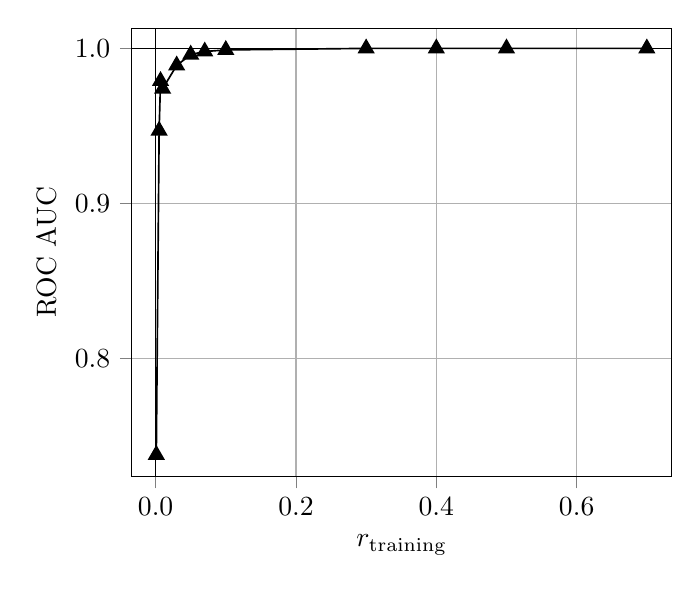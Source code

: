 % This file was created by matplotlib2tikz v0.6.18.
\begin{tikzpicture}

\begin{axis}[
tick align=outside,
tick pos=left,
x grid style={white!69.02!black},
xlabel={$r_\text{training}$},
xmajorgrids,
xmin=-0.034, xmax=0.735,
xtick={-0.2,0,0.2,0.4,0.6,0.8},
xticklabels={$-0.2$,$0.0$,$0.2$,$0.4$,$0.6$,$0.8$},
y grid style={white!69.02!black},
ylabel={ROC AUC},
ymajorgrids,
ymin=0.724, ymax=1.013,
ytick={0.7,0.8,0.9,1,1.1},
yticklabels={$0.7$,$0.8$,$0.9$,$1.0$,$1.1$}
]
\addplot [semithick, black, mark=triangle*, mark size=3, mark options={solid}, forget plot]
table [row sep=\\]{%
0.001	0.738 \\
0.005	0.947 \\
0.007	0.979 \\
0.01	0.974 \\
0.03	0.989 \\
0.05	0.996 \\
0.07	0.998 \\
0.1	0.999 \\
0.3	1.0 \\
0.4	1.0 \\
0.5	1.0 \\
0.7	1.0 \\
};
\path [draw=black, fill opacity=0] (axis cs:0,0.724)
--(axis cs:0,1.013);

\path [draw=black, fill opacity=0] (axis cs:1,0.724)
--(axis cs:1,1.013);

\path [draw=black, fill opacity=0] (axis cs:-0.034,0)
--(axis cs:0.735,0);

\path [draw=black, fill opacity=0] (axis cs:-0.034,1)
--(axis cs:0.735,1);

\end{axis}

\end{tikzpicture}